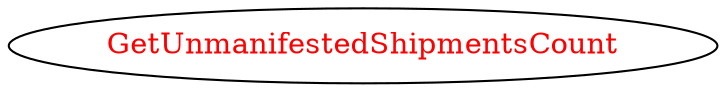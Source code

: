 digraph dependencyGraph {
 concentrate=true;
 ranksep="2.0";
 rankdir="LR"; 
 splines="ortho";
"GetUnmanifestedShipmentsCount" [fontcolor="red"];
}